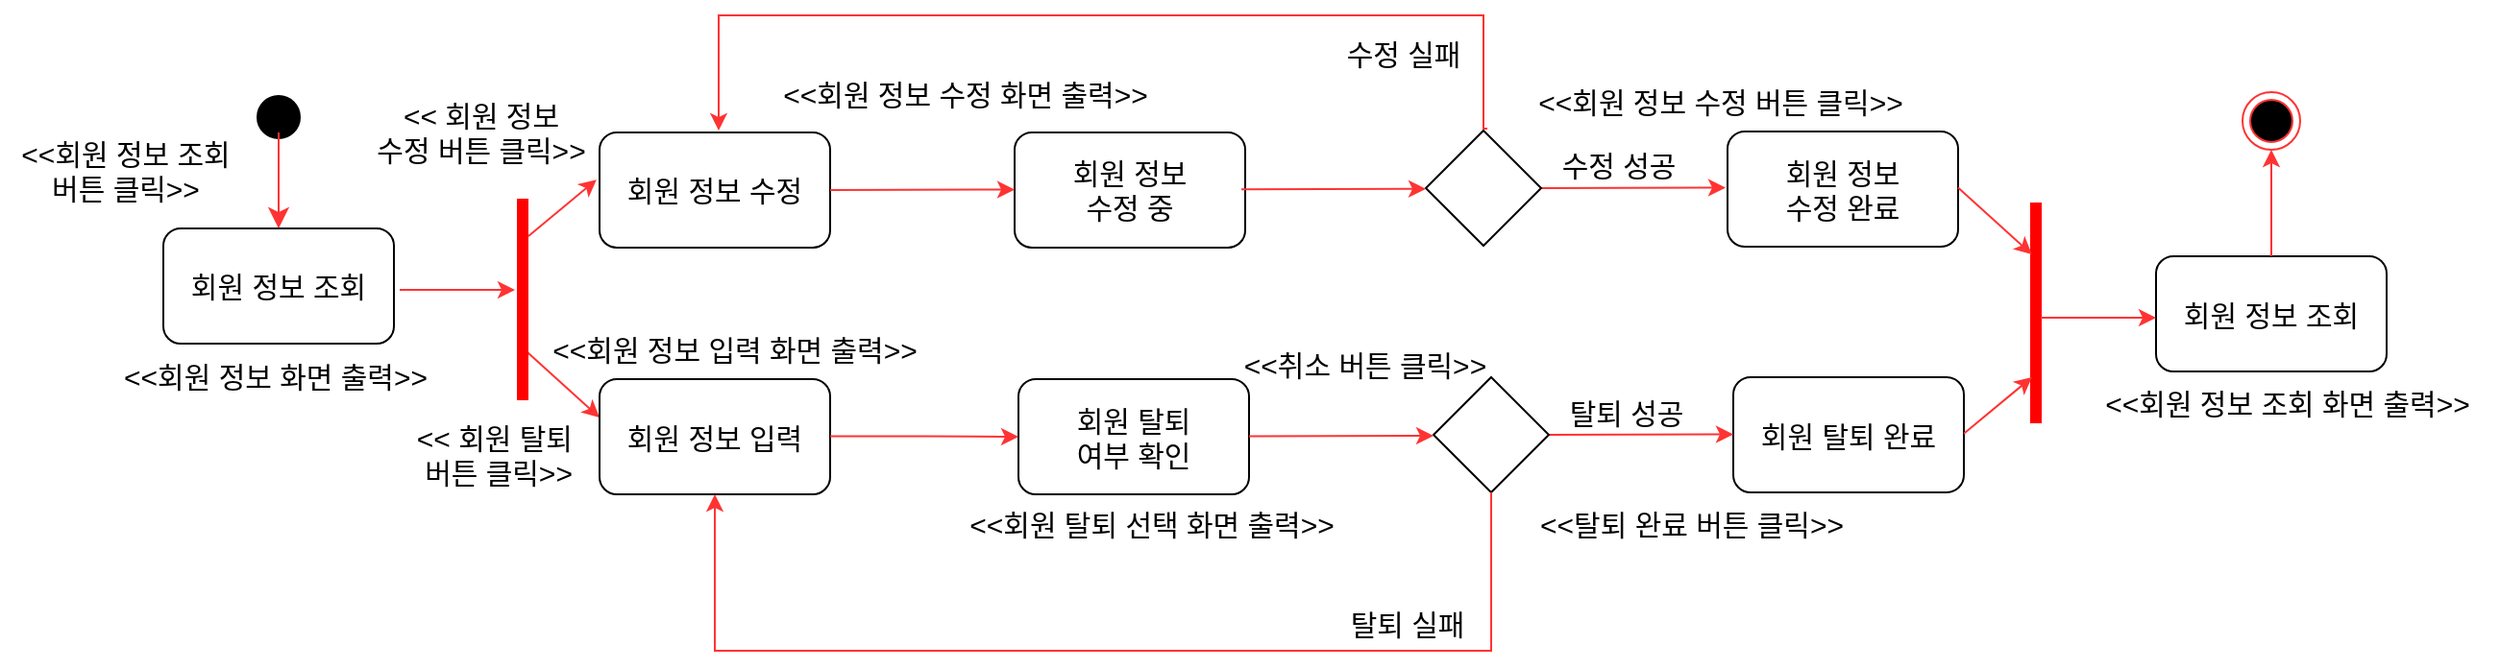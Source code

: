 <mxfile version="18.1.3" type="github">
  <diagram name="Page-1" id="e7e014a7-5840-1c2e-5031-d8a46d1fe8dd">
    <mxGraphModel dx="1328" dy="856" grid="1" gridSize="10" guides="1" tooltips="1" connect="1" arrows="1" fold="1" page="1" pageScale="1" pageWidth="1169" pageHeight="826" background="none" math="0" shadow="0">
      <root>
        <mxCell id="0" />
        <mxCell id="1" parent="0" />
        <mxCell id="_JRs46RKtTJySUR94MOD-97" value="" style="endArrow=classic;html=1;rounded=0;entryX=0;entryY=0.5;entryDx=0;entryDy=0;exitX=0.679;exitY=0.391;exitDx=0;exitDy=0;exitPerimeter=0;strokeColor=#FF3333;" edge="1" parent="1">
          <mxGeometry width="50" height="50" relative="1" as="geometry">
            <mxPoint x="383.635" y="253.795" as="sourcePoint" />
            <mxPoint x="422" y="288.5" as="targetPoint" />
          </mxGeometry>
        </mxCell>
        <mxCell id="_JRs46RKtTJySUR94MOD-41" value="" style="ellipse;html=1;shape=startState;fillColor=#000000;strokeColor=default;" vertex="1" parent="1">
          <mxGeometry x="240" y="117" width="30" height="30" as="geometry" />
        </mxCell>
        <mxCell id="_JRs46RKtTJySUR94MOD-42" value="" style="edgeStyle=orthogonalEdgeStyle;html=1;verticalAlign=bottom;endArrow=classic;endSize=8;strokeColor=#FF3333;rounded=0;fontColor=#000000;endFill=1;" edge="1" parent="1">
          <mxGeometry relative="1" as="geometry">
            <mxPoint x="255" y="190" as="targetPoint" />
            <mxPoint x="255" y="140" as="sourcePoint" />
          </mxGeometry>
        </mxCell>
        <mxCell id="_JRs46RKtTJySUR94MOD-43" value="회원 정보 조회" style="rounded=1;whiteSpace=wrap;html=1;fontSize=15;" vertex="1" parent="1">
          <mxGeometry x="195" y="190" width="120" height="60" as="geometry" />
        </mxCell>
        <mxCell id="_JRs46RKtTJySUR94MOD-44" value="&amp;lt;&amp;lt;회원 정보 조회 &lt;br&gt;버튼 클릭&amp;gt;&amp;gt;" style="text;html=1;align=center;verticalAlign=middle;resizable=0;points=[];autosize=1;strokeColor=none;fillColor=none;fontSize=15;" vertex="1" parent="1">
          <mxGeometry x="110" y="140" width="130" height="40" as="geometry" />
        </mxCell>
        <mxCell id="_JRs46RKtTJySUR94MOD-45" value="회원 정보 수정" style="rounded=1;whiteSpace=wrap;html=1;fontSize=15;" vertex="1" parent="1">
          <mxGeometry x="422" y="140" width="120" height="60" as="geometry" />
        </mxCell>
        <mxCell id="_JRs46RKtTJySUR94MOD-46" value="회원 정보 &lt;br&gt;수정 중" style="rounded=1;whiteSpace=wrap;html=1;fontSize=15;" vertex="1" parent="1">
          <mxGeometry x="638" y="140" width="120" height="60" as="geometry" />
        </mxCell>
        <mxCell id="_JRs46RKtTJySUR94MOD-48" value="" style="endArrow=classic;html=1;rounded=0;fontSize=15;fontColor=#000000;strokeColor=#FF3333;" edge="1" parent="1">
          <mxGeometry width="50" height="50" relative="1" as="geometry">
            <mxPoint x="318" y="222" as="sourcePoint" />
            <mxPoint x="378" y="222" as="targetPoint" />
            <Array as="points">
              <mxPoint x="368" y="222" />
            </Array>
          </mxGeometry>
        </mxCell>
        <mxCell id="_JRs46RKtTJySUR94MOD-49" value="&amp;lt;&amp;lt; 회원 정보 &lt;br&gt;수정 버튼 클릭&amp;gt;&amp;gt;" style="text;html=1;align=center;verticalAlign=middle;resizable=0;points=[];autosize=1;strokeColor=none;fillColor=none;fontSize=15;" vertex="1" parent="1">
          <mxGeometry x="295" y="120" width="130" height="40" as="geometry" />
        </mxCell>
        <mxCell id="_JRs46RKtTJySUR94MOD-50" value="&amp;lt;&amp;lt;회원 정보 수정 화면 출력&amp;gt;&amp;gt;" style="text;html=1;align=center;verticalAlign=middle;resizable=0;points=[];autosize=1;strokeColor=none;fillColor=none;fontSize=15;" vertex="1" parent="1">
          <mxGeometry x="502" y="110" width="220" height="20" as="geometry" />
        </mxCell>
        <mxCell id="_JRs46RKtTJySUR94MOD-52" value="" style="endArrow=classic;html=1;rounded=0;fontSize=15;fontColor=#000000;strokeColor=#FF3333;exitX=1;exitY=0.5;exitDx=0;exitDy=0;" edge="1" parent="1" source="_JRs46RKtTJySUR94MOD-45">
          <mxGeometry width="50" height="50" relative="1" as="geometry">
            <mxPoint x="578.0" y="169.76" as="sourcePoint" />
            <mxPoint x="638.0" y="169.76" as="targetPoint" />
            <Array as="points">
              <mxPoint x="628" y="169.76" />
            </Array>
          </mxGeometry>
        </mxCell>
        <mxCell id="_JRs46RKtTJySUR94MOD-53" value="" style="endArrow=classic;html=1;rounded=0;fontSize=15;fontColor=#000000;strokeColor=#FF3333;exitX=1;exitY=0.5;exitDx=0;exitDy=0;" edge="1" parent="1">
          <mxGeometry width="50" height="50" relative="1" as="geometry">
            <mxPoint x="912" y="169" as="sourcePoint" />
            <mxPoint x="1008.0" y="168.76" as="targetPoint" />
            <Array as="points">
              <mxPoint x="998" y="168.76" />
            </Array>
          </mxGeometry>
        </mxCell>
        <mxCell id="_JRs46RKtTJySUR94MOD-70" value="" style="ellipse;html=1;shape=endState;fillColor=#000000;strokeColor=#FF3333;fontSize=15;fontColor=#000000;" vertex="1" parent="1">
          <mxGeometry x="1277" y="119" width="30" height="30" as="geometry" />
        </mxCell>
        <mxCell id="_JRs46RKtTJySUR94MOD-82" value="" style="shape=line;strokeWidth=6;strokeColor=#ff0000;rotation=90" vertex="1" parent="1">
          <mxGeometry x="329.5" y="219.5" width="105" height="15" as="geometry" />
        </mxCell>
        <mxCell id="_JRs46RKtTJySUR94MOD-83" value="회원 정보 입력" style="rounded=1;whiteSpace=wrap;html=1;fontSize=15;" vertex="1" parent="1">
          <mxGeometry x="422" y="268.5" width="120" height="60" as="geometry" />
        </mxCell>
        <mxCell id="_JRs46RKtTJySUR94MOD-84" value="회원 탈퇴 &lt;br&gt;여부 확인" style="rounded=1;whiteSpace=wrap;html=1;fontSize=15;" vertex="1" parent="1">
          <mxGeometry x="640" y="268.5" width="120" height="60" as="geometry" />
        </mxCell>
        <mxCell id="_JRs46RKtTJySUR94MOD-87" value="" style="endArrow=classic;html=1;rounded=0;fontSize=15;fontColor=#000000;strokeColor=#FF3333;entryX=0;entryY=0.5;entryDx=0;entryDy=0;" edge="1" parent="1" target="_JRs46RKtTJySUR94MOD-84">
          <mxGeometry width="50" height="50" relative="1" as="geometry">
            <mxPoint x="542.0" y="298.26" as="sourcePoint" />
            <mxPoint x="602.0" y="298.26" as="targetPoint" />
            <Array as="points">
              <mxPoint x="592" y="298.26" />
            </Array>
          </mxGeometry>
        </mxCell>
        <mxCell id="_JRs46RKtTJySUR94MOD-89" value="" style="endArrow=classic;html=1;rounded=0;entryX=-0.013;entryY=0.41;entryDx=0;entryDy=0;entryPerimeter=0;strokeColor=#FF3333;" edge="1" parent="1" target="_JRs46RKtTJySUR94MOD-45">
          <mxGeometry width="50" height="50" relative="1" as="geometry">
            <mxPoint x="385" y="194" as="sourcePoint" />
            <mxPoint x="435" y="144" as="targetPoint" />
          </mxGeometry>
        </mxCell>
        <mxCell id="_JRs46RKtTJySUR94MOD-98" value="회원 정보 &lt;br&gt;수정 완료" style="rounded=1;whiteSpace=wrap;html=1;fontSize=15;" vertex="1" parent="1">
          <mxGeometry x="1009" y="139.5" width="120" height="60" as="geometry" />
        </mxCell>
        <mxCell id="_JRs46RKtTJySUR94MOD-99" value="&amp;lt;&amp;lt;회원 정보 수정 버튼 클릭&amp;gt;&amp;gt;" style="text;html=1;align=center;verticalAlign=middle;resizable=0;points=[];autosize=1;strokeColor=none;fillColor=none;fontSize=15;" vertex="1" parent="1">
          <mxGeometry x="895" y="114" width="220" height="20" as="geometry" />
        </mxCell>
        <mxCell id="_JRs46RKtTJySUR94MOD-100" value="회원 탈퇴 완료" style="rounded=1;whiteSpace=wrap;html=1;fontSize=15;" vertex="1" parent="1">
          <mxGeometry x="1012" y="267.5" width="120" height="60" as="geometry" />
        </mxCell>
        <mxCell id="_JRs46RKtTJySUR94MOD-101" value="&amp;lt;&amp;lt; 회원 탈퇴&amp;nbsp;&lt;br&gt;버튼 클릭&amp;gt;&amp;gt;" style="text;html=1;align=center;verticalAlign=middle;resizable=0;points=[];autosize=1;strokeColor=none;fillColor=none;fontSize=15;" vertex="1" parent="1">
          <mxGeometry x="314" y="287.5" width="110" height="40" as="geometry" />
        </mxCell>
        <mxCell id="_JRs46RKtTJySUR94MOD-104" value="" style="shape=line;strokeWidth=6;strokeColor=#ff0000;rotation=90" vertex="1" parent="1">
          <mxGeometry x="1112" y="226.5" width="115" height="15" as="geometry" />
        </mxCell>
        <mxCell id="_JRs46RKtTJySUR94MOD-105" value="" style="endArrow=classic;html=1;rounded=0;entryX=0;entryY=0.5;entryDx=0;entryDy=0;exitX=0.679;exitY=0.391;exitDx=0;exitDy=0;exitPerimeter=0;strokeColor=#FF3333;" edge="1" parent="1">
          <mxGeometry width="50" height="50" relative="1" as="geometry">
            <mxPoint x="1128.995" y="168.795" as="sourcePoint" />
            <mxPoint x="1167.36" y="203.5" as="targetPoint" />
          </mxGeometry>
        </mxCell>
        <mxCell id="_JRs46RKtTJySUR94MOD-106" value="&amp;lt;&amp;lt;회원 정보 입력 화면 출력&amp;gt;&amp;gt;" style="text;html=1;align=center;verticalAlign=middle;resizable=0;points=[];autosize=1;strokeColor=none;fillColor=none;fontSize=15;" vertex="1" parent="1">
          <mxGeometry x="382" y="242.5" width="220" height="20" as="geometry" />
        </mxCell>
        <mxCell id="_JRs46RKtTJySUR94MOD-107" value="&amp;lt;&amp;lt;탈퇴 완료 버튼 클릭&amp;gt;&amp;gt;" style="text;html=1;align=center;verticalAlign=middle;resizable=0;points=[];autosize=1;strokeColor=none;fillColor=none;fontSize=15;" vertex="1" parent="1">
          <mxGeometry x="900" y="334" width="180" height="20" as="geometry" />
        </mxCell>
        <mxCell id="_JRs46RKtTJySUR94MOD-109" value="&amp;lt;&amp;lt;회원 탈퇴 선택 화면 출력&amp;gt;&amp;gt;" style="text;html=1;align=center;verticalAlign=middle;resizable=0;points=[];autosize=1;strokeColor=none;fillColor=none;fontSize=15;" vertex="1" parent="1">
          <mxGeometry x="599" y="334" width="220" height="20" as="geometry" />
        </mxCell>
        <mxCell id="_JRs46RKtTJySUR94MOD-111" value="" style="endArrow=classic;html=1;rounded=0;entryX=-0.013;entryY=0.41;entryDx=0;entryDy=0;entryPerimeter=0;strokeColor=#FF3333;" edge="1" parent="1">
          <mxGeometry width="50" height="50" relative="1" as="geometry">
            <mxPoint x="1132" y="296.9" as="sourcePoint" />
            <mxPoint x="1167.44" y="267.5" as="targetPoint" />
          </mxGeometry>
        </mxCell>
        <mxCell id="_JRs46RKtTJySUR94MOD-112" value="회원 정보 조회" style="rounded=1;whiteSpace=wrap;html=1;fontSize=15;" vertex="1" parent="1">
          <mxGeometry x="1232" y="204.5" width="120" height="60" as="geometry" />
        </mxCell>
        <mxCell id="_JRs46RKtTJySUR94MOD-114" value="&amp;lt;&amp;lt;회원 정보 화면 출력&amp;gt;&amp;gt;" style="text;html=1;align=center;verticalAlign=middle;resizable=0;points=[];autosize=1;strokeColor=none;fillColor=none;fontSize=15;" vertex="1" parent="1">
          <mxGeometry x="163" y="257" width="180" height="20" as="geometry" />
        </mxCell>
        <mxCell id="_JRs46RKtTJySUR94MOD-115" value="" style="endArrow=classic;html=1;rounded=0;fontSize=15;fontColor=#000000;strokeColor=#FF3333;" edge="1" parent="1">
          <mxGeometry width="50" height="50" relative="1" as="geometry">
            <mxPoint x="1172.0" y="236.5" as="sourcePoint" />
            <mxPoint x="1232.0" y="236.5" as="targetPoint" />
            <Array as="points">
              <mxPoint x="1222" y="236.5" />
            </Array>
          </mxGeometry>
        </mxCell>
        <mxCell id="_JRs46RKtTJySUR94MOD-116" value="" style="endArrow=classic;html=1;rounded=0;exitX=0.5;exitY=0;exitDx=0;exitDy=0;strokeColor=#FF3333;" edge="1" parent="1" source="_JRs46RKtTJySUR94MOD-112">
          <mxGeometry width="50" height="50" relative="1" as="geometry">
            <mxPoint x="1282" y="209" as="sourcePoint" />
            <mxPoint x="1292" y="149" as="targetPoint" />
          </mxGeometry>
        </mxCell>
        <mxCell id="_JRs46RKtTJySUR94MOD-117" value="&amp;lt;&amp;lt;회원 정보 조회 화면 출력&amp;gt;&amp;gt;" style="text;html=1;align=center;verticalAlign=middle;resizable=0;points=[];autosize=1;strokeColor=none;fillColor=none;fontSize=15;" vertex="1" parent="1">
          <mxGeometry x="1190" y="270.5" width="220" height="20" as="geometry" />
        </mxCell>
        <mxCell id="_JRs46RKtTJySUR94MOD-121" value="" style="rhombus;whiteSpace=wrap;html=1;fontSize=15;fontColor=#000000;strokeColor=#000000;" vertex="1" parent="1">
          <mxGeometry x="852" y="139" width="60" height="60" as="geometry" />
        </mxCell>
        <mxCell id="_JRs46RKtTJySUR94MOD-122" value="" style="endArrow=classic;html=1;rounded=0;fontSize=15;fontColor=#000000;strokeColor=#FF3333;exitX=0.5;exitY=0;exitDx=0;exitDy=0;edgeStyle=orthogonalEdgeStyle;entryX=0.5;entryY=0;entryDx=0;entryDy=0;" edge="1" parent="1">
          <mxGeometry width="50" height="50" relative="1" as="geometry">
            <mxPoint x="884" y="138" as="sourcePoint" />
            <mxPoint x="484" y="139" as="targetPoint" />
            <Array as="points">
              <mxPoint x="882" y="138" />
              <mxPoint x="882" y="79" />
              <mxPoint x="484" y="79" />
            </Array>
          </mxGeometry>
        </mxCell>
        <mxCell id="_JRs46RKtTJySUR94MOD-123" value="수정 성공" style="text;html=1;align=center;verticalAlign=middle;resizable=0;points=[];autosize=1;strokeColor=none;fillColor=none;fontSize=15;" vertex="1" parent="1">
          <mxGeometry x="912" y="147" width="80" height="20" as="geometry" />
        </mxCell>
        <mxCell id="_JRs46RKtTJySUR94MOD-125" value="수정 실패" style="text;html=1;align=center;verticalAlign=middle;resizable=0;points=[];autosize=1;strokeColor=none;fillColor=none;fontSize=15;" vertex="1" parent="1">
          <mxGeometry x="800" y="89" width="80" height="20" as="geometry" />
        </mxCell>
        <mxCell id="_JRs46RKtTJySUR94MOD-128" value="" style="endArrow=classic;html=1;rounded=0;fontSize=15;fontColor=#000000;strokeColor=#FF3333;exitX=1;exitY=0.5;exitDx=0;exitDy=0;" edge="1" parent="1">
          <mxGeometry width="50" height="50" relative="1" as="geometry">
            <mxPoint x="756" y="169.65" as="sourcePoint" />
            <mxPoint x="852.0" y="169.41" as="targetPoint" />
            <Array as="points">
              <mxPoint x="842" y="169.41" />
            </Array>
          </mxGeometry>
        </mxCell>
        <mxCell id="_JRs46RKtTJySUR94MOD-129" value="" style="endArrow=classic;html=1;rounded=0;fontSize=15;fontColor=#000000;strokeColor=#FF3333;exitX=1;exitY=0.5;exitDx=0;exitDy=0;" edge="1" parent="1">
          <mxGeometry width="50" height="50" relative="1" as="geometry">
            <mxPoint x="916" y="297.5" as="sourcePoint" />
            <mxPoint x="1012.0" y="297.26" as="targetPoint" />
            <Array as="points">
              <mxPoint x="1002" y="297.26" />
            </Array>
          </mxGeometry>
        </mxCell>
        <mxCell id="_JRs46RKtTJySUR94MOD-130" value="" style="rhombus;whiteSpace=wrap;html=1;fontSize=15;fontColor=#000000;strokeColor=#000000;" vertex="1" parent="1">
          <mxGeometry x="856" y="267.5" width="60" height="60" as="geometry" />
        </mxCell>
        <mxCell id="_JRs46RKtTJySUR94MOD-131" value="탈퇴 성공" style="text;html=1;align=center;verticalAlign=middle;resizable=0;points=[];autosize=1;strokeColor=none;fillColor=none;fontSize=15;" vertex="1" parent="1">
          <mxGeometry x="916" y="275.5" width="80" height="20" as="geometry" />
        </mxCell>
        <mxCell id="_JRs46RKtTJySUR94MOD-133" value="" style="endArrow=classic;html=1;rounded=0;fontSize=15;fontColor=#000000;strokeColor=#FF3333;exitX=0.5;exitY=1;exitDx=0;exitDy=0;edgeStyle=orthogonalEdgeStyle;entryX=0.5;entryY=1;entryDx=0;entryDy=0;" edge="1" parent="1" source="_JRs46RKtTJySUR94MOD-130" target="_JRs46RKtTJySUR94MOD-83">
          <mxGeometry width="50" height="50" relative="1" as="geometry">
            <mxPoint x="822.0" y="442" as="sourcePoint" />
            <mxPoint x="422" y="443" as="targetPoint" />
            <Array as="points">
              <mxPoint x="886" y="410" />
              <mxPoint x="482" y="410" />
            </Array>
          </mxGeometry>
        </mxCell>
        <mxCell id="_JRs46RKtTJySUR94MOD-134" value="" style="endArrow=classic;html=1;rounded=0;fontSize=15;fontColor=#000000;strokeColor=#FF3333;exitX=1;exitY=0.5;exitDx=0;exitDy=0;" edge="1" parent="1">
          <mxGeometry width="50" height="50" relative="1" as="geometry">
            <mxPoint x="760" y="298.24" as="sourcePoint" />
            <mxPoint x="856.0" y="298.0" as="targetPoint" />
            <Array as="points">
              <mxPoint x="846" y="298" />
            </Array>
          </mxGeometry>
        </mxCell>
        <mxCell id="_JRs46RKtTJySUR94MOD-135" value="&amp;lt;&amp;lt;취소 버튼 클릭&amp;gt;&amp;gt;" style="text;html=1;align=center;verticalAlign=middle;resizable=0;points=[];autosize=1;strokeColor=none;fillColor=none;fontSize=15;" vertex="1" parent="1">
          <mxGeometry x="745" y="250.5" width="150" height="20" as="geometry" />
        </mxCell>
        <mxCell id="_JRs46RKtTJySUR94MOD-139" value="탈퇴 실패" style="text;html=1;align=center;verticalAlign=middle;resizable=0;points=[];autosize=1;strokeColor=none;fillColor=none;fontSize=15;" vertex="1" parent="1">
          <mxGeometry x="802" y="386" width="80" height="20" as="geometry" />
        </mxCell>
      </root>
    </mxGraphModel>
  </diagram>
</mxfile>
